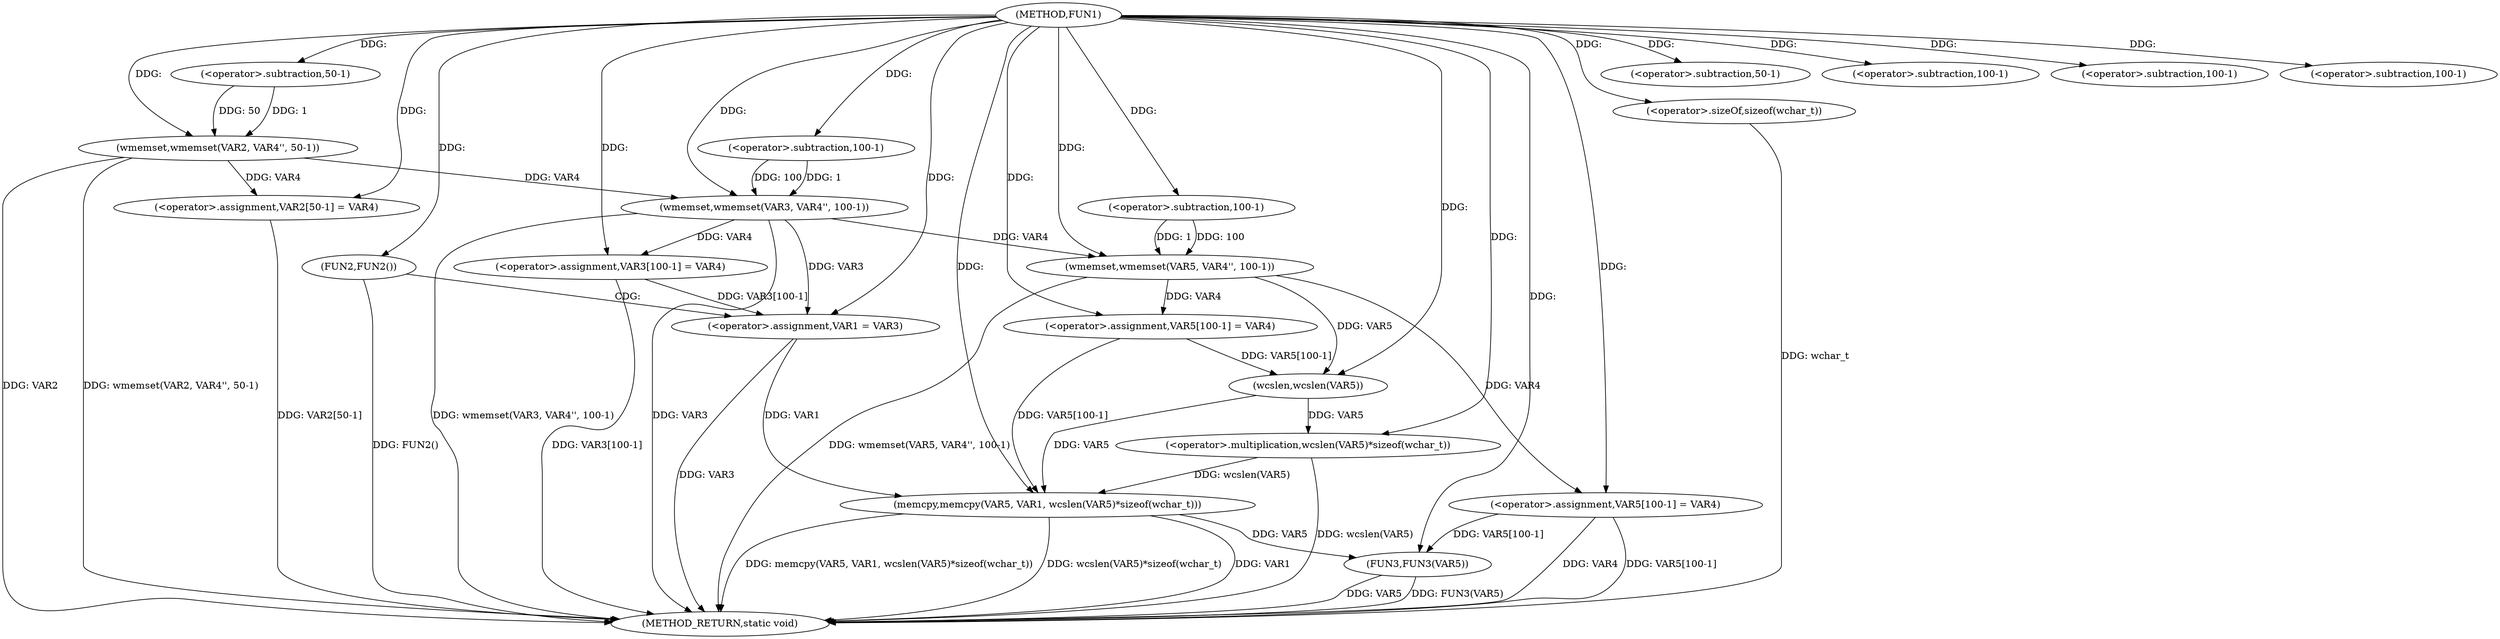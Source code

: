 digraph FUN1 {  
"1000100" [label = "(METHOD,FUN1)" ]
"1000169" [label = "(METHOD_RETURN,static void)" ]
"1000105" [label = "(wmemset,wmemset(VAR2, VAR4'', 50-1))" ]
"1000108" [label = "(<operator>.subtraction,50-1)" ]
"1000111" [label = "(<operator>.assignment,VAR2[50-1] = VAR4)" ]
"1000114" [label = "(<operator>.subtraction,50-1)" ]
"1000118" [label = "(wmemset,wmemset(VAR3, VAR4'', 100-1))" ]
"1000121" [label = "(<operator>.subtraction,100-1)" ]
"1000124" [label = "(<operator>.assignment,VAR3[100-1] = VAR4)" ]
"1000127" [label = "(<operator>.subtraction,100-1)" ]
"1000132" [label = "(FUN2,FUN2())" ]
"1000134" [label = "(<operator>.assignment,VAR1 = VAR3)" ]
"1000139" [label = "(wmemset,wmemset(VAR5, VAR4'', 100-1))" ]
"1000142" [label = "(<operator>.subtraction,100-1)" ]
"1000145" [label = "(<operator>.assignment,VAR5[100-1] = VAR4)" ]
"1000148" [label = "(<operator>.subtraction,100-1)" ]
"1000152" [label = "(memcpy,memcpy(VAR5, VAR1, wcslen(VAR5)*sizeof(wchar_t)))" ]
"1000155" [label = "(<operator>.multiplication,wcslen(VAR5)*sizeof(wchar_t))" ]
"1000156" [label = "(wcslen,wcslen(VAR5))" ]
"1000158" [label = "(<operator>.sizeOf,sizeof(wchar_t))" ]
"1000160" [label = "(<operator>.assignment,VAR5[100-1] = VAR4)" ]
"1000163" [label = "(<operator>.subtraction,100-1)" ]
"1000167" [label = "(FUN3,FUN3(VAR5))" ]
  "1000158" -> "1000169"  [ label = "DDG: wchar_t"] 
  "1000167" -> "1000169"  [ label = "DDG: VAR5"] 
  "1000124" -> "1000169"  [ label = "DDG: VAR3[100-1]"] 
  "1000105" -> "1000169"  [ label = "DDG: wmemset(VAR2, VAR4'', 50-1)"] 
  "1000118" -> "1000169"  [ label = "DDG: wmemset(VAR3, VAR4'', 100-1)"] 
  "1000111" -> "1000169"  [ label = "DDG: VAR2[50-1]"] 
  "1000152" -> "1000169"  [ label = "DDG: VAR1"] 
  "1000134" -> "1000169"  [ label = "DDG: VAR3"] 
  "1000155" -> "1000169"  [ label = "DDG: wcslen(VAR5)"] 
  "1000118" -> "1000169"  [ label = "DDG: VAR3"] 
  "1000105" -> "1000169"  [ label = "DDG: VAR2"] 
  "1000132" -> "1000169"  [ label = "DDG: FUN2()"] 
  "1000139" -> "1000169"  [ label = "DDG: wmemset(VAR5, VAR4'', 100-1)"] 
  "1000160" -> "1000169"  [ label = "DDG: VAR4"] 
  "1000152" -> "1000169"  [ label = "DDG: memcpy(VAR5, VAR1, wcslen(VAR5)*sizeof(wchar_t))"] 
  "1000152" -> "1000169"  [ label = "DDG: wcslen(VAR5)*sizeof(wchar_t)"] 
  "1000167" -> "1000169"  [ label = "DDG: FUN3(VAR5)"] 
  "1000160" -> "1000169"  [ label = "DDG: VAR5[100-1]"] 
  "1000100" -> "1000105"  [ label = "DDG: "] 
  "1000108" -> "1000105"  [ label = "DDG: 50"] 
  "1000108" -> "1000105"  [ label = "DDG: 1"] 
  "1000100" -> "1000108"  [ label = "DDG: "] 
  "1000105" -> "1000111"  [ label = "DDG: VAR4"] 
  "1000100" -> "1000111"  [ label = "DDG: "] 
  "1000100" -> "1000114"  [ label = "DDG: "] 
  "1000100" -> "1000118"  [ label = "DDG: "] 
  "1000105" -> "1000118"  [ label = "DDG: VAR4"] 
  "1000121" -> "1000118"  [ label = "DDG: 100"] 
  "1000121" -> "1000118"  [ label = "DDG: 1"] 
  "1000100" -> "1000121"  [ label = "DDG: "] 
  "1000118" -> "1000124"  [ label = "DDG: VAR4"] 
  "1000100" -> "1000124"  [ label = "DDG: "] 
  "1000100" -> "1000127"  [ label = "DDG: "] 
  "1000100" -> "1000132"  [ label = "DDG: "] 
  "1000124" -> "1000134"  [ label = "DDG: VAR3[100-1]"] 
  "1000118" -> "1000134"  [ label = "DDG: VAR3"] 
  "1000100" -> "1000134"  [ label = "DDG: "] 
  "1000100" -> "1000139"  [ label = "DDG: "] 
  "1000118" -> "1000139"  [ label = "DDG: VAR4"] 
  "1000142" -> "1000139"  [ label = "DDG: 100"] 
  "1000142" -> "1000139"  [ label = "DDG: 1"] 
  "1000100" -> "1000142"  [ label = "DDG: "] 
  "1000139" -> "1000145"  [ label = "DDG: VAR4"] 
  "1000100" -> "1000145"  [ label = "DDG: "] 
  "1000100" -> "1000148"  [ label = "DDG: "] 
  "1000156" -> "1000152"  [ label = "DDG: VAR5"] 
  "1000145" -> "1000152"  [ label = "DDG: VAR5[100-1]"] 
  "1000100" -> "1000152"  [ label = "DDG: "] 
  "1000134" -> "1000152"  [ label = "DDG: VAR1"] 
  "1000155" -> "1000152"  [ label = "DDG: wcslen(VAR5)"] 
  "1000156" -> "1000155"  [ label = "DDG: VAR5"] 
  "1000139" -> "1000156"  [ label = "DDG: VAR5"] 
  "1000145" -> "1000156"  [ label = "DDG: VAR5[100-1]"] 
  "1000100" -> "1000156"  [ label = "DDG: "] 
  "1000100" -> "1000155"  [ label = "DDG: "] 
  "1000100" -> "1000158"  [ label = "DDG: "] 
  "1000100" -> "1000160"  [ label = "DDG: "] 
  "1000139" -> "1000160"  [ label = "DDG: VAR4"] 
  "1000100" -> "1000163"  [ label = "DDG: "] 
  "1000152" -> "1000167"  [ label = "DDG: VAR5"] 
  "1000160" -> "1000167"  [ label = "DDG: VAR5[100-1]"] 
  "1000100" -> "1000167"  [ label = "DDG: "] 
  "1000132" -> "1000134"  [ label = "CDG: "] 
}
